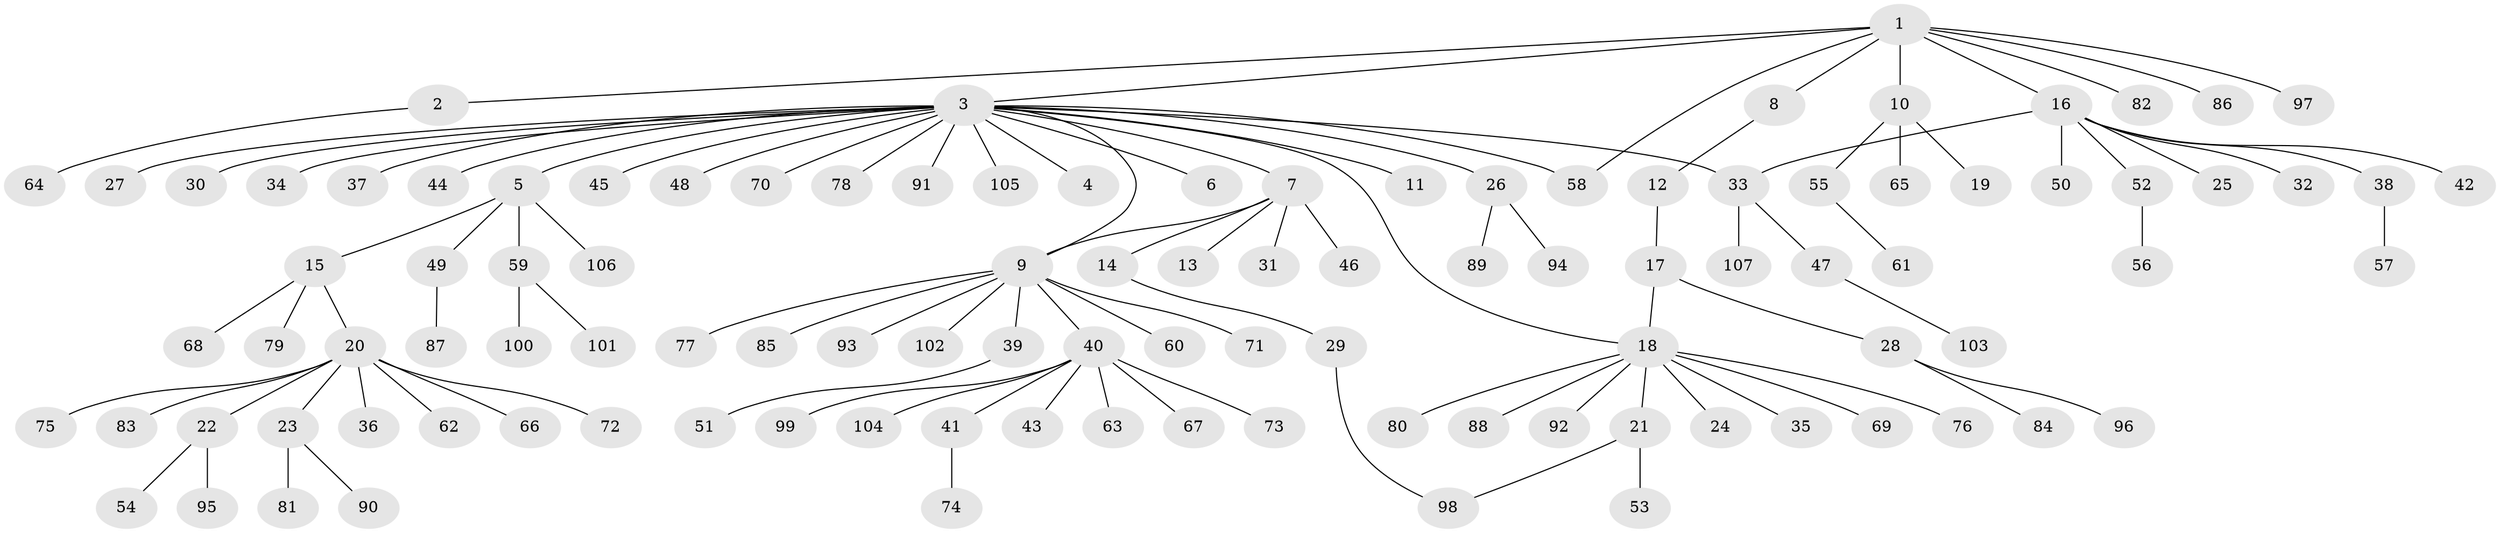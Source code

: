 // Generated by graph-tools (version 1.1) at 2025/26/03/09/25 03:26:00]
// undirected, 107 vertices, 111 edges
graph export_dot {
graph [start="1"]
  node [color=gray90,style=filled];
  1;
  2;
  3;
  4;
  5;
  6;
  7;
  8;
  9;
  10;
  11;
  12;
  13;
  14;
  15;
  16;
  17;
  18;
  19;
  20;
  21;
  22;
  23;
  24;
  25;
  26;
  27;
  28;
  29;
  30;
  31;
  32;
  33;
  34;
  35;
  36;
  37;
  38;
  39;
  40;
  41;
  42;
  43;
  44;
  45;
  46;
  47;
  48;
  49;
  50;
  51;
  52;
  53;
  54;
  55;
  56;
  57;
  58;
  59;
  60;
  61;
  62;
  63;
  64;
  65;
  66;
  67;
  68;
  69;
  70;
  71;
  72;
  73;
  74;
  75;
  76;
  77;
  78;
  79;
  80;
  81;
  82;
  83;
  84;
  85;
  86;
  87;
  88;
  89;
  90;
  91;
  92;
  93;
  94;
  95;
  96;
  97;
  98;
  99;
  100;
  101;
  102;
  103;
  104;
  105;
  106;
  107;
  1 -- 2;
  1 -- 3;
  1 -- 8;
  1 -- 10;
  1 -- 16;
  1 -- 58;
  1 -- 82;
  1 -- 86;
  1 -- 97;
  2 -- 64;
  3 -- 4;
  3 -- 5;
  3 -- 6;
  3 -- 7;
  3 -- 9;
  3 -- 11;
  3 -- 18;
  3 -- 26;
  3 -- 27;
  3 -- 30;
  3 -- 33;
  3 -- 34;
  3 -- 37;
  3 -- 44;
  3 -- 45;
  3 -- 48;
  3 -- 58;
  3 -- 70;
  3 -- 78;
  3 -- 91;
  3 -- 105;
  5 -- 15;
  5 -- 49;
  5 -- 59;
  5 -- 106;
  7 -- 9;
  7 -- 13;
  7 -- 14;
  7 -- 31;
  7 -- 46;
  8 -- 12;
  9 -- 39;
  9 -- 40;
  9 -- 60;
  9 -- 71;
  9 -- 77;
  9 -- 85;
  9 -- 93;
  9 -- 102;
  10 -- 19;
  10 -- 55;
  10 -- 65;
  12 -- 17;
  14 -- 29;
  15 -- 20;
  15 -- 68;
  15 -- 79;
  16 -- 25;
  16 -- 32;
  16 -- 33;
  16 -- 38;
  16 -- 42;
  16 -- 50;
  16 -- 52;
  17 -- 18;
  17 -- 28;
  18 -- 21;
  18 -- 24;
  18 -- 35;
  18 -- 69;
  18 -- 76;
  18 -- 80;
  18 -- 88;
  18 -- 92;
  20 -- 22;
  20 -- 23;
  20 -- 36;
  20 -- 62;
  20 -- 66;
  20 -- 72;
  20 -- 75;
  20 -- 83;
  21 -- 53;
  21 -- 98;
  22 -- 54;
  22 -- 95;
  23 -- 81;
  23 -- 90;
  26 -- 89;
  26 -- 94;
  28 -- 84;
  28 -- 96;
  29 -- 98;
  33 -- 47;
  33 -- 107;
  38 -- 57;
  39 -- 51;
  40 -- 41;
  40 -- 43;
  40 -- 63;
  40 -- 67;
  40 -- 73;
  40 -- 99;
  40 -- 104;
  41 -- 74;
  47 -- 103;
  49 -- 87;
  52 -- 56;
  55 -- 61;
  59 -- 100;
  59 -- 101;
}
